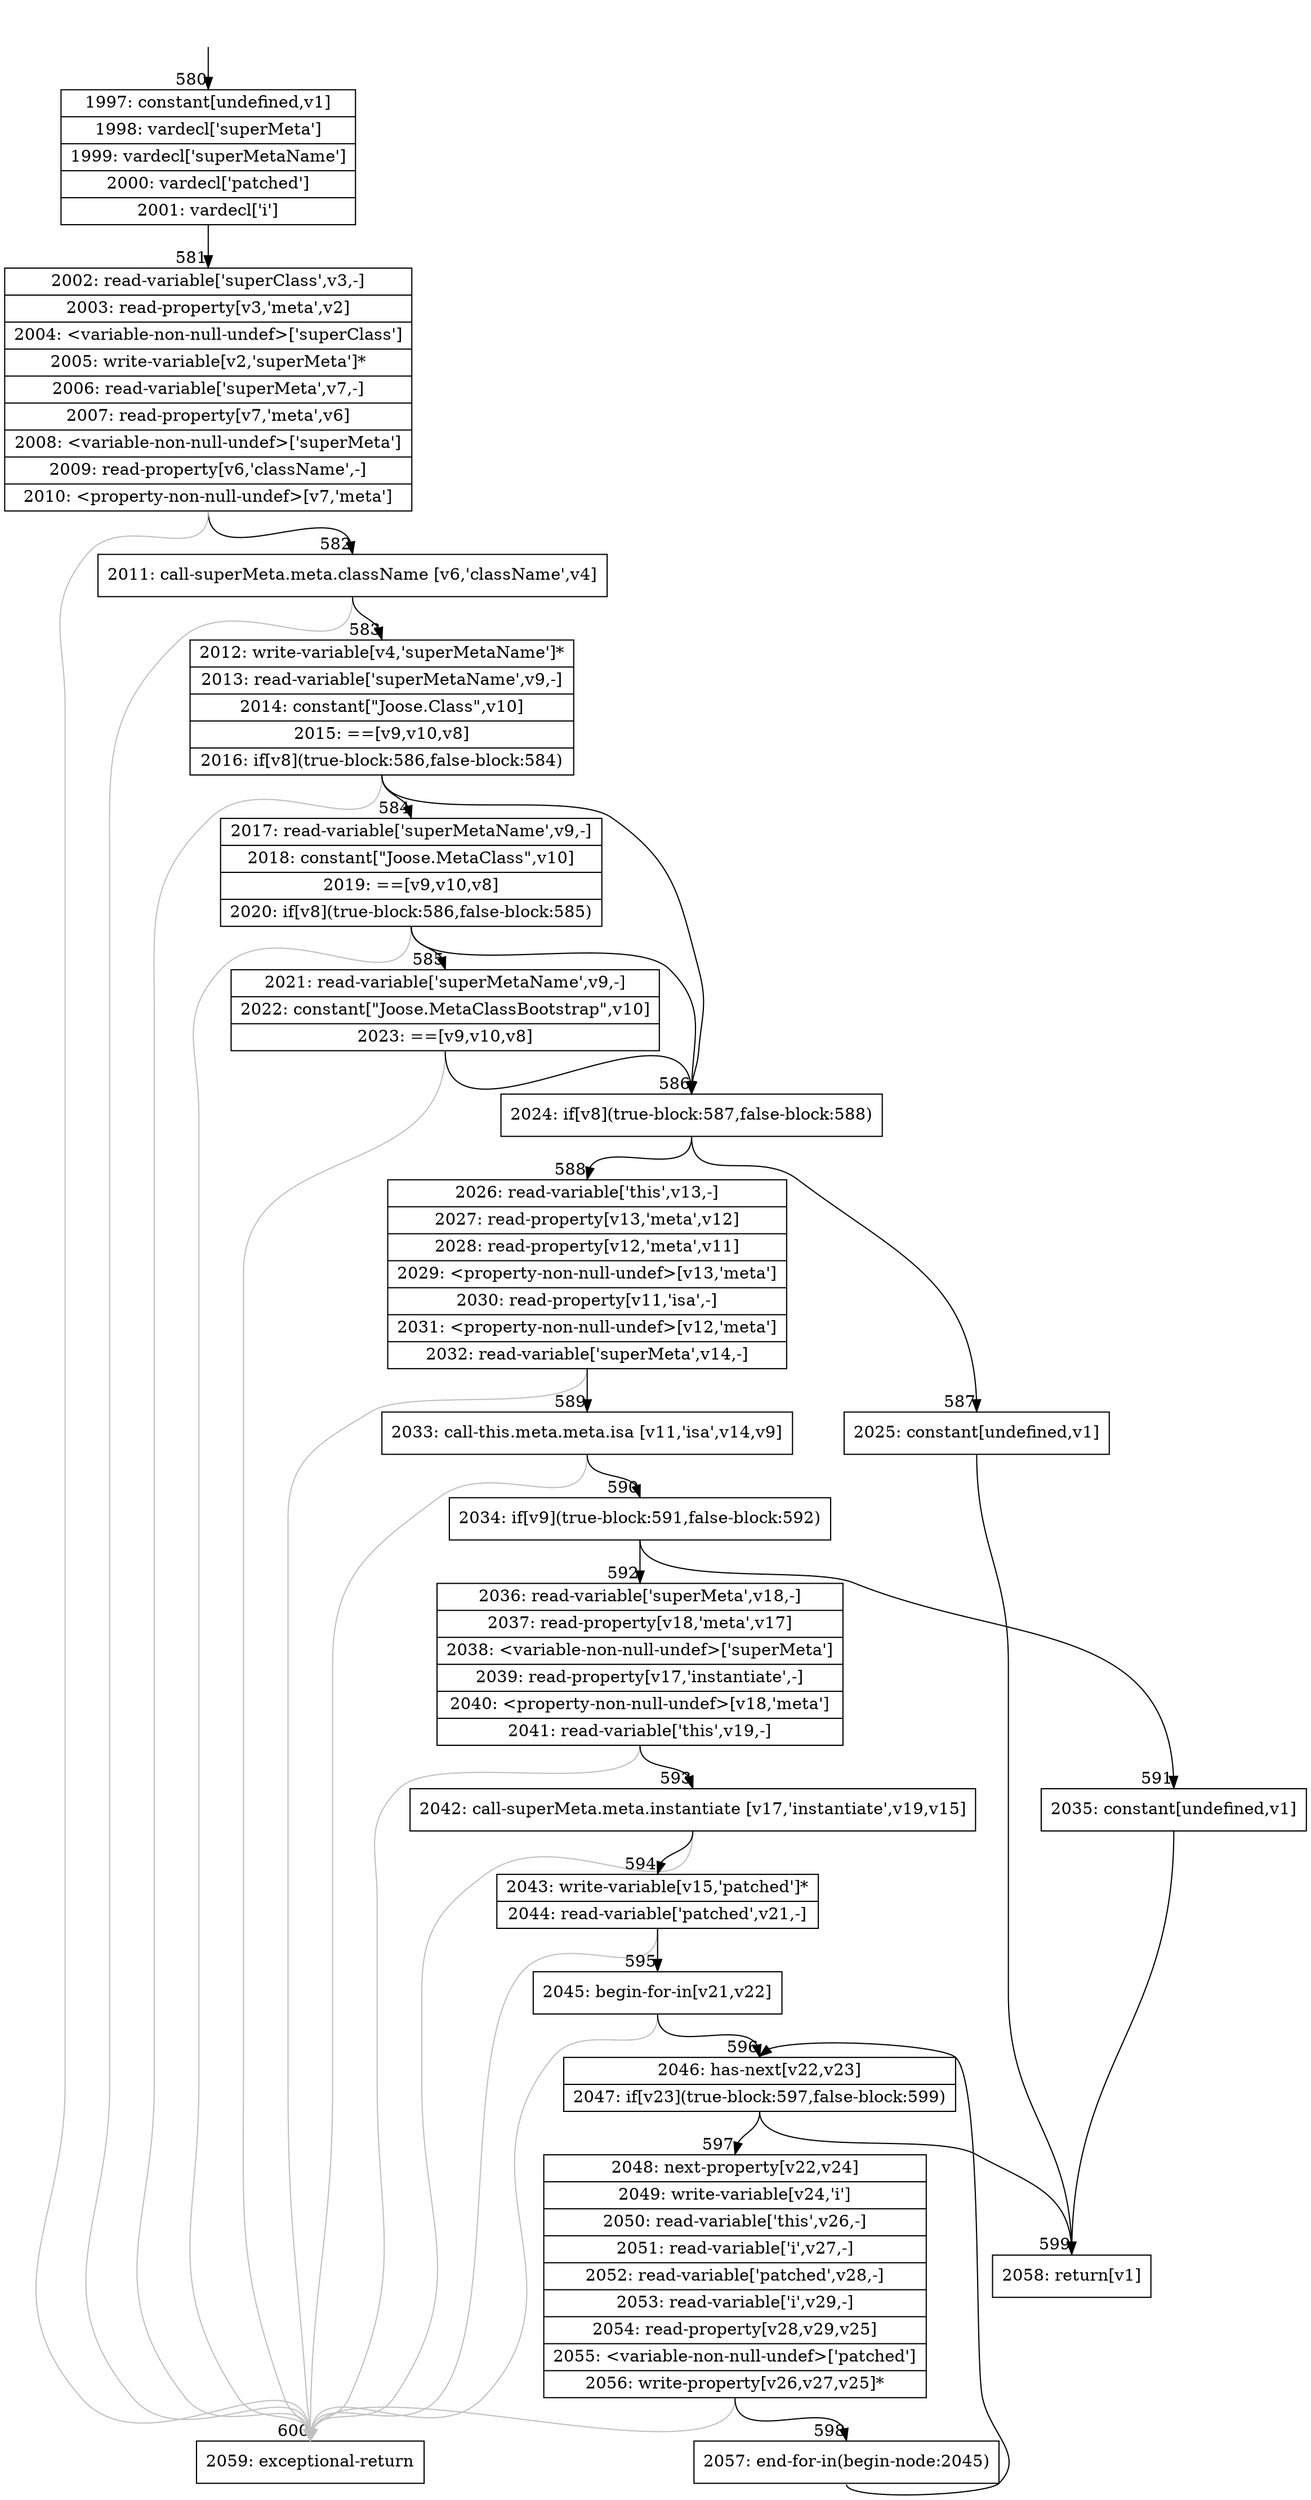 digraph {
rankdir="TD"
BB_entry61[shape=none,label=""];
BB_entry61 -> BB580 [tailport=s, headport=n, headlabel="    580"]
BB580 [shape=record label="{1997: constant[undefined,v1]|1998: vardecl['superMeta']|1999: vardecl['superMetaName']|2000: vardecl['patched']|2001: vardecl['i']}" ] 
BB580 -> BB581 [tailport=s, headport=n, headlabel="      581"]
BB581 [shape=record label="{2002: read-variable['superClass',v3,-]|2003: read-property[v3,'meta',v2]|2004: \<variable-non-null-undef\>['superClass']|2005: write-variable[v2,'superMeta']*|2006: read-variable['superMeta',v7,-]|2007: read-property[v7,'meta',v6]|2008: \<variable-non-null-undef\>['superMeta']|2009: read-property[v6,'className',-]|2010: \<property-non-null-undef\>[v7,'meta']}" ] 
BB581 -> BB582 [tailport=s, headport=n, headlabel="      582"]
BB581 -> BB600 [tailport=s, headport=n, color=gray, headlabel="      600"]
BB582 [shape=record label="{2011: call-superMeta.meta.className [v6,'className',v4]}" ] 
BB582 -> BB583 [tailport=s, headport=n, headlabel="      583"]
BB582 -> BB600 [tailport=s, headport=n, color=gray]
BB583 [shape=record label="{2012: write-variable[v4,'superMetaName']*|2013: read-variable['superMetaName',v9,-]|2014: constant[\"Joose.Class\",v10]|2015: ==[v9,v10,v8]|2016: if[v8](true-block:586,false-block:584)}" ] 
BB583 -> BB586 [tailport=s, headport=n, headlabel="      586"]
BB583 -> BB584 [tailport=s, headport=n, headlabel="      584"]
BB583 -> BB600 [tailport=s, headport=n, color=gray]
BB584 [shape=record label="{2017: read-variable['superMetaName',v9,-]|2018: constant[\"Joose.MetaClass\",v10]|2019: ==[v9,v10,v8]|2020: if[v8](true-block:586,false-block:585)}" ] 
BB584 -> BB586 [tailport=s, headport=n]
BB584 -> BB585 [tailport=s, headport=n, headlabel="      585"]
BB584 -> BB600 [tailport=s, headport=n, color=gray]
BB585 [shape=record label="{2021: read-variable['superMetaName',v9,-]|2022: constant[\"Joose.MetaClassBootstrap\",v10]|2023: ==[v9,v10,v8]}" ] 
BB585 -> BB586 [tailport=s, headport=n]
BB585 -> BB600 [tailport=s, headport=n, color=gray]
BB586 [shape=record label="{2024: if[v8](true-block:587,false-block:588)}" ] 
BB586 -> BB587 [tailport=s, headport=n, headlabel="      587"]
BB586 -> BB588 [tailport=s, headport=n, headlabel="      588"]
BB587 [shape=record label="{2025: constant[undefined,v1]}" ] 
BB587 -> BB599 [tailport=s, headport=n, headlabel="      599"]
BB588 [shape=record label="{2026: read-variable['this',v13,-]|2027: read-property[v13,'meta',v12]|2028: read-property[v12,'meta',v11]|2029: \<property-non-null-undef\>[v13,'meta']|2030: read-property[v11,'isa',-]|2031: \<property-non-null-undef\>[v12,'meta']|2032: read-variable['superMeta',v14,-]}" ] 
BB588 -> BB589 [tailport=s, headport=n, headlabel="      589"]
BB588 -> BB600 [tailport=s, headport=n, color=gray]
BB589 [shape=record label="{2033: call-this.meta.meta.isa [v11,'isa',v14,v9]}" ] 
BB589 -> BB590 [tailport=s, headport=n, headlabel="      590"]
BB589 -> BB600 [tailport=s, headport=n, color=gray]
BB590 [shape=record label="{2034: if[v9](true-block:591,false-block:592)}" ] 
BB590 -> BB591 [tailport=s, headport=n, headlabel="      591"]
BB590 -> BB592 [tailport=s, headport=n, headlabel="      592"]
BB591 [shape=record label="{2035: constant[undefined,v1]}" ] 
BB591 -> BB599 [tailport=s, headport=n]
BB592 [shape=record label="{2036: read-variable['superMeta',v18,-]|2037: read-property[v18,'meta',v17]|2038: \<variable-non-null-undef\>['superMeta']|2039: read-property[v17,'instantiate',-]|2040: \<property-non-null-undef\>[v18,'meta']|2041: read-variable['this',v19,-]}" ] 
BB592 -> BB593 [tailport=s, headport=n, headlabel="      593"]
BB592 -> BB600 [tailport=s, headport=n, color=gray]
BB593 [shape=record label="{2042: call-superMeta.meta.instantiate [v17,'instantiate',v19,v15]}" ] 
BB593 -> BB594 [tailport=s, headport=n, headlabel="      594"]
BB593 -> BB600 [tailport=s, headport=n, color=gray]
BB594 [shape=record label="{2043: write-variable[v15,'patched']*|2044: read-variable['patched',v21,-]}" ] 
BB594 -> BB595 [tailport=s, headport=n, headlabel="      595"]
BB594 -> BB600 [tailport=s, headport=n, color=gray]
BB595 [shape=record label="{2045: begin-for-in[v21,v22]}" ] 
BB595 -> BB596 [tailport=s, headport=n, headlabel="      596"]
BB595 -> BB600 [tailport=s, headport=n, color=gray]
BB596 [shape=record label="{2046: has-next[v22,v23]|2047: if[v23](true-block:597,false-block:599)}" ] 
BB596 -> BB597 [tailport=s, headport=n, headlabel="      597"]
BB596 -> BB599 [tailport=s, headport=n]
BB597 [shape=record label="{2048: next-property[v22,v24]|2049: write-variable[v24,'i']|2050: read-variable['this',v26,-]|2051: read-variable['i',v27,-]|2052: read-variable['patched',v28,-]|2053: read-variable['i',v29,-]|2054: read-property[v28,v29,v25]|2055: \<variable-non-null-undef\>['patched']|2056: write-property[v26,v27,v25]*}" ] 
BB597 -> BB598 [tailport=s, headport=n, headlabel="      598"]
BB597 -> BB600 [tailport=s, headport=n, color=gray]
BB598 [shape=record label="{2057: end-for-in(begin-node:2045)}" ] 
BB598 -> BB596 [tailport=s, headport=n]
BB599 [shape=record label="{2058: return[v1]}" ] 
BB600 [shape=record label="{2059: exceptional-return}" ] 
//#$~ 635
}

